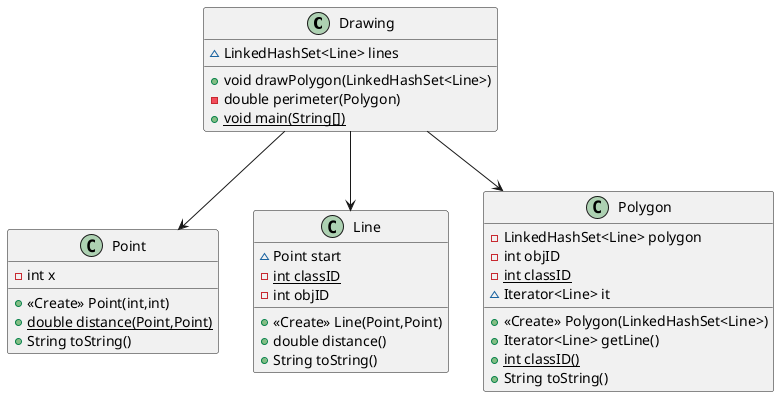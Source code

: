 @startuml
    class Drawing {
        ~ LinkedHashSet<Line> lines
        + void drawPolygon(LinkedHashSet<Line>)
        - double perimeter(Polygon)
        + {static} void main(String[])
    }
    class Point {
        - int x
        + <<Create>> Point(int,int)
        + {static} double distance(Point,Point)
        + String toString()
    }
    class Line {
        ~ Point start
        - {static} int classID
        - int objID
        + <<Create>> Line(Point,Point)
        + double distance()
        + String toString()
    }
    class Polygon {
        - LinkedHashSet<Line> polygon
        - int objID
        - {static} int classID
        ~ Iterator<Line> it
        + <<Create>> Polygon(LinkedHashSet<Line>)
        + Iterator<Line> getLine()
        + {static} int classID()
        + String toString()
    }

    Drawing --> Line
    Drawing --> Polygon
    Drawing --> Point
@enduml